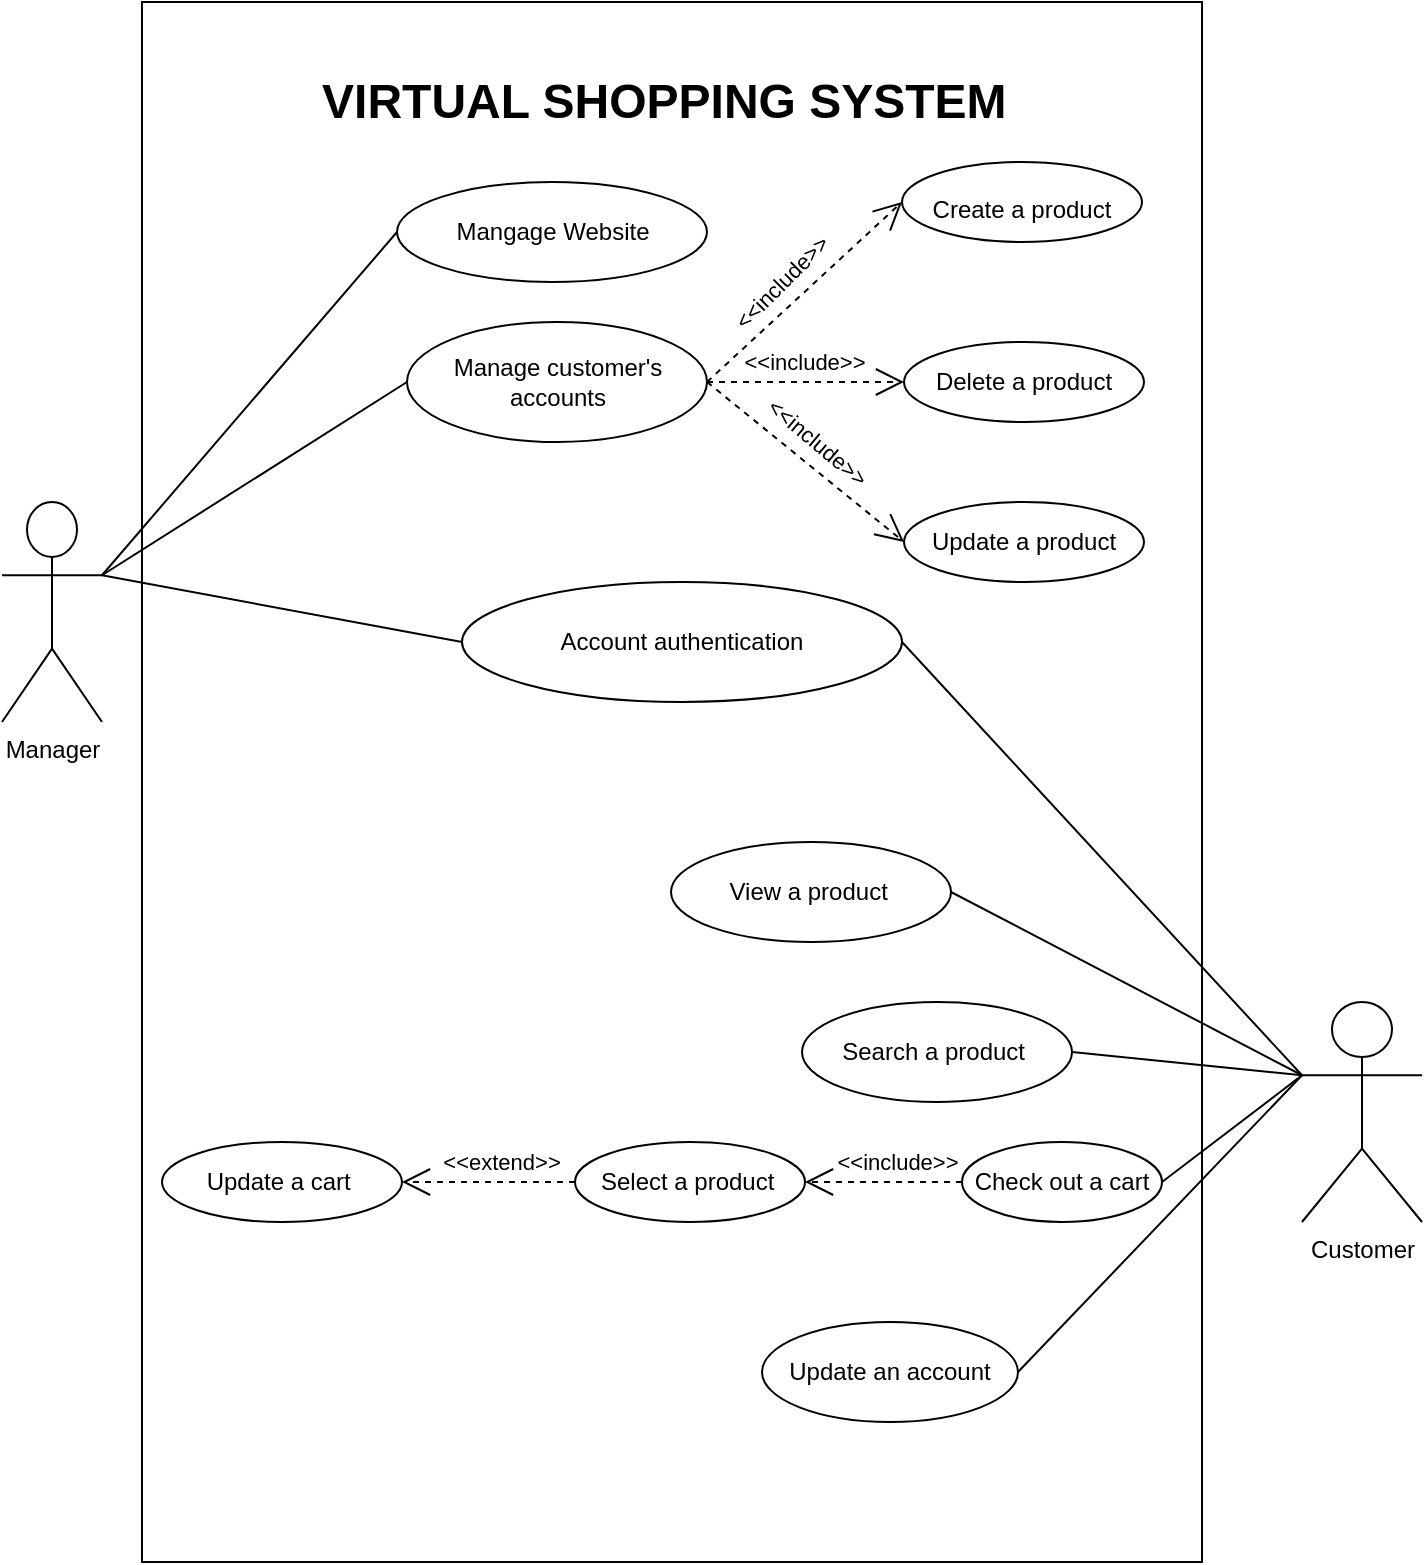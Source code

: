 <mxfile version="12.2.9" type="github" pages="1"><diagram id="D8eRf9TwgHDKiSaFIaLQ" name="Page-1"><mxGraphModel dx="1261" dy="883" grid="1" gridSize="10" guides="1" tooltips="1" connect="1" arrows="1" fold="1" page="1" pageScale="1" pageWidth="850" pageHeight="1100" math="0" shadow="0"><root><mxCell id="0"/><mxCell id="1" parent="0"/><mxCell id="vjfeRaNbsAmEagTXdHc--2" value="" style="rounded=0;whiteSpace=wrap;html=1;" vertex="1" parent="1"><mxGeometry x="140" y="60" width="530" height="780" as="geometry"/></mxCell><mxCell id="vjfeRaNbsAmEagTXdHc--3" value="Account authentication" style="ellipse;whiteSpace=wrap;html=1;" vertex="1" parent="1"><mxGeometry x="300" y="350" width="220" height="60" as="geometry"/></mxCell><mxCell id="vjfeRaNbsAmEagTXdHc--4" value="Mangage Website" style="ellipse;whiteSpace=wrap;html=1;" vertex="1" parent="1"><mxGeometry x="267.5" y="150" width="155" height="50" as="geometry"/></mxCell><mxCell id="vjfeRaNbsAmEagTXdHc--5" value="Manage customer's accounts" style="ellipse;whiteSpace=wrap;html=1;" vertex="1" parent="1"><mxGeometry x="272.5" y="220" width="150" height="60" as="geometry"/></mxCell><mxCell id="vjfeRaNbsAmEagTXdHc--7" value="View a product&amp;nbsp;" style="ellipse;whiteSpace=wrap;html=1;" vertex="1" parent="1"><mxGeometry x="404.5" y="480" width="140" height="50" as="geometry"/></mxCell><mxCell id="vjfeRaNbsAmEagTXdHc--9" value="Search a product&amp;nbsp;" style="ellipse;whiteSpace=wrap;html=1;" vertex="1" parent="1"><mxGeometry x="470" y="560" width="135" height="50" as="geometry"/></mxCell><mxCell id="vjfeRaNbsAmEagTXdHc--10" value="Update a cart&amp;nbsp;" style="ellipse;whiteSpace=wrap;html=1;" vertex="1" parent="1"><mxGeometry x="150" y="630" width="120" height="40" as="geometry"/></mxCell><mxCell id="vjfeRaNbsAmEagTXdHc--11" value="Select a product&amp;nbsp;" style="ellipse;whiteSpace=wrap;html=1;" vertex="1" parent="1"><mxGeometry x="356.5" y="630" width="115" height="40" as="geometry"/></mxCell><mxCell id="vjfeRaNbsAmEagTXdHc--12" value="Check out a cart" style="ellipse;whiteSpace=wrap;html=1;" vertex="1" parent="1"><mxGeometry x="550" y="630" width="100" height="40" as="geometry"/></mxCell><mxCell id="vjfeRaNbsAmEagTXdHc--13" value="Update an account" style="ellipse;whiteSpace=wrap;html=1;" vertex="1" parent="1"><mxGeometry x="450" y="720" width="128" height="50" as="geometry"/></mxCell><mxCell id="vjfeRaNbsAmEagTXdHc--14" value="Manager" style="shape=umlActor;verticalLabelPosition=bottom;labelBackgroundColor=#ffffff;verticalAlign=top;html=1;outlineConnect=0;" vertex="1" parent="1"><mxGeometry x="70" y="310" width="50" height="110" as="geometry"/></mxCell><mxCell id="vjfeRaNbsAmEagTXdHc--15" value="Customer" style="shape=umlActor;verticalLabelPosition=bottom;labelBackgroundColor=#ffffff;verticalAlign=top;html=1;outlineConnect=0;" vertex="1" parent="1"><mxGeometry x="720" y="560" width="60" height="110" as="geometry"/></mxCell><mxCell id="vjfeRaNbsAmEagTXdHc--16" value="" style="endArrow=none;html=1;exitX=1;exitY=0.333;exitDx=0;exitDy=0;exitPerimeter=0;entryX=0;entryY=0.5;entryDx=0;entryDy=0;" edge="1" parent="1" source="vjfeRaNbsAmEagTXdHc--14" target="vjfeRaNbsAmEagTXdHc--3"><mxGeometry width="50" height="50" relative="1" as="geometry"><mxPoint x="180" y="380" as="sourcePoint"/><mxPoint x="230" y="330" as="targetPoint"/></mxGeometry></mxCell><mxCell id="vjfeRaNbsAmEagTXdHc--18" value="" style="endArrow=none;html=1;entryX=0;entryY=0.5;entryDx=0;entryDy=0;exitX=1;exitY=0.333;exitDx=0;exitDy=0;exitPerimeter=0;" edge="1" parent="1" source="vjfeRaNbsAmEagTXdHc--14" target="vjfeRaNbsAmEagTXdHc--4"><mxGeometry width="50" height="50" relative="1" as="geometry"><mxPoint x="120" y="360" as="sourcePoint"/><mxPoint x="210" y="340" as="targetPoint"/></mxGeometry></mxCell><mxCell id="vjfeRaNbsAmEagTXdHc--19" value="" style="endArrow=none;html=1;exitX=1;exitY=0.333;exitDx=0;exitDy=0;exitPerimeter=0;entryX=0;entryY=0.5;entryDx=0;entryDy=0;" edge="1" parent="1" source="vjfeRaNbsAmEagTXdHc--14" target="vjfeRaNbsAmEagTXdHc--5"><mxGeometry width="50" height="50" relative="1" as="geometry"><mxPoint x="170" y="400" as="sourcePoint"/><mxPoint x="220" y="350" as="targetPoint"/></mxGeometry></mxCell><mxCell id="vjfeRaNbsAmEagTXdHc--20" value="" style="endArrow=none;html=1;entryX=0;entryY=0.333;entryDx=0;entryDy=0;entryPerimeter=0;exitX=1;exitY=0.5;exitDx=0;exitDy=0;" edge="1" parent="1" source="vjfeRaNbsAmEagTXdHc--3" target="vjfeRaNbsAmEagTXdHc--15"><mxGeometry width="50" height="50" relative="1" as="geometry"><mxPoint x="620" y="380" as="sourcePoint"/><mxPoint x="660" y="630" as="targetPoint"/></mxGeometry></mxCell><mxCell id="vjfeRaNbsAmEagTXdHc--24" value="" style="endArrow=none;html=1;entryX=0;entryY=0.333;entryDx=0;entryDy=0;entryPerimeter=0;exitX=1;exitY=0.5;exitDx=0;exitDy=0;" edge="1" parent="1" source="vjfeRaNbsAmEagTXdHc--7" target="vjfeRaNbsAmEagTXdHc--15"><mxGeometry width="50" height="50" relative="1" as="geometry"><mxPoint x="610" y="710" as="sourcePoint"/><mxPoint x="660" y="660" as="targetPoint"/></mxGeometry></mxCell><mxCell id="vjfeRaNbsAmEagTXdHc--25" value="" style="endArrow=none;html=1;exitX=1;exitY=0.5;exitDx=0;exitDy=0;entryX=0;entryY=0.333;entryDx=0;entryDy=0;entryPerimeter=0;" edge="1" parent="1" source="vjfeRaNbsAmEagTXdHc--9" target="vjfeRaNbsAmEagTXdHc--15"><mxGeometry width="50" height="50" relative="1" as="geometry"><mxPoint x="660" y="594" as="sourcePoint"/><mxPoint x="720" y="594" as="targetPoint"/></mxGeometry></mxCell><mxCell id="vjfeRaNbsAmEagTXdHc--27" value="" style="endArrow=none;html=1;entryX=0;entryY=0.333;entryDx=0;entryDy=0;entryPerimeter=0;exitX=1;exitY=0.5;exitDx=0;exitDy=0;" edge="1" parent="1" source="vjfeRaNbsAmEagTXdHc--12" target="vjfeRaNbsAmEagTXdHc--15"><mxGeometry width="50" height="50" relative="1" as="geometry"><mxPoint x="670" y="670" as="sourcePoint"/><mxPoint x="720" y="620" as="targetPoint"/></mxGeometry></mxCell><mxCell id="vjfeRaNbsAmEagTXdHc--32" value="" style="endArrow=open;endSize=12;dashed=1;html=1;exitX=0;exitY=0.5;exitDx=0;exitDy=0;entryX=1;entryY=0.5;entryDx=0;entryDy=0;" edge="1" parent="1" source="vjfeRaNbsAmEagTXdHc--12" target="vjfeRaNbsAmEagTXdHc--11"><mxGeometry x="0.098" y="225" width="160" relative="1" as="geometry"><mxPoint x="365" y="709.5" as="sourcePoint"/><mxPoint x="525" y="709.5" as="targetPoint"/><mxPoint as="offset"/></mxGeometry></mxCell><mxCell id="vjfeRaNbsAmEagTXdHc--34" value="" style="endArrow=open;endSize=12;dashed=1;html=1;entryX=1;entryY=0.5;entryDx=0;entryDy=0;exitX=0;exitY=0.5;exitDx=0;exitDy=0;" edge="1" parent="1" source="vjfeRaNbsAmEagTXdHc--11" target="vjfeRaNbsAmEagTXdHc--10"><mxGeometry x="1" y="100" width="160" relative="1" as="geometry"><mxPoint x="420" y="680" as="sourcePoint"/><mxPoint x="380" y="695" as="targetPoint"/><mxPoint x="100" y="90" as="offset"/></mxGeometry></mxCell><mxCell id="vjfeRaNbsAmEagTXdHc--35" value="&amp;lt;&amp;lt;include&amp;gt;&amp;gt;" style="text;html=1;strokeColor=none;fillColor=none;align=center;verticalAlign=middle;whiteSpace=wrap;rounded=0;rotation=0;fontSize=11;" vertex="1" parent="1"><mxGeometry x="497.5" y="630" width="40" height="20" as="geometry"/></mxCell><mxCell id="vjfeRaNbsAmEagTXdHc--36" value="&amp;lt;&amp;lt;extend&amp;gt;&amp;gt;" style="text;html=1;strokeColor=none;fillColor=none;align=center;verticalAlign=middle;whiteSpace=wrap;rounded=0;rotation=0;fontSize=11;" vertex="1" parent="1"><mxGeometry x="300" y="630" width="40" height="20" as="geometry"/></mxCell><mxCell id="vjfeRaNbsAmEagTXdHc--37" value="" style="endArrow=none;html=1;exitX=1;exitY=0.5;exitDx=0;exitDy=0;entryX=0;entryY=0.333;entryDx=0;entryDy=0;entryPerimeter=0;" edge="1" parent="1" source="vjfeRaNbsAmEagTXdHc--13" target="vjfeRaNbsAmEagTXdHc--15"><mxGeometry width="50" height="50" relative="1" as="geometry"><mxPoint x="660" y="695" as="sourcePoint"/><mxPoint x="720" y="600" as="targetPoint"/></mxGeometry></mxCell><mxCell id="vjfeRaNbsAmEagTXdHc--39" value="VIRTUAL SHOPPING SYSTEM&amp;nbsp;" style="text;html=1;strokeColor=none;fillColor=none;align=center;verticalAlign=middle;whiteSpace=wrap;rounded=0;fontStyle=1;fontSize=24;" vertex="1" parent="1"><mxGeometry x="168" y="70" width="473" height="80" as="geometry"/></mxCell><mxCell id="vjfeRaNbsAmEagTXdHc--40" value="" style="endArrow=open;endSize=12;dashed=1;html=1;exitX=1;exitY=0.5;exitDx=0;exitDy=0;entryX=0;entryY=0.5;entryDx=0;entryDy=0;" edge="1" parent="1" source="vjfeRaNbsAmEagTXdHc--5" target="vjfeRaNbsAmEagTXdHc--43"><mxGeometry x="0.098" y="225" width="160" relative="1" as="geometry"><mxPoint x="555" y="330" as="sourcePoint"/><mxPoint x="480" y="330" as="targetPoint"/><mxPoint as="offset"/></mxGeometry></mxCell><mxCell id="vjfeRaNbsAmEagTXdHc--41" value="" style="endArrow=open;endSize=12;dashed=1;html=1;exitX=1;exitY=0.5;exitDx=0;exitDy=0;entryX=0;entryY=0.5;entryDx=0;entryDy=0;" edge="1" parent="1" source="vjfeRaNbsAmEagTXdHc--5" target="vjfeRaNbsAmEagTXdHc--42"><mxGeometry x="0.098" y="225" width="160" relative="1" as="geometry"><mxPoint x="572.5" y="279.5" as="sourcePoint"/><mxPoint x="497.5" y="279.5" as="targetPoint"/><mxPoint as="offset"/></mxGeometry></mxCell><mxCell id="vjfeRaNbsAmEagTXdHc--42" value="&lt;span style=&quot;font-size: 12px&quot;&gt;Create a product&lt;/span&gt;" style="ellipse;whiteSpace=wrap;html=1;fontSize=24;" vertex="1" parent="1"><mxGeometry x="520" y="140" width="120" height="40" as="geometry"/></mxCell><mxCell id="vjfeRaNbsAmEagTXdHc--43" value="Delete a product" style="ellipse;whiteSpace=wrap;html=1;" vertex="1" parent="1"><mxGeometry x="521" y="230" width="120" height="40" as="geometry"/></mxCell><mxCell id="vjfeRaNbsAmEagTXdHc--44" value="" style="endArrow=open;endSize=12;dashed=1;html=1;exitX=1;exitY=0.5;exitDx=0;exitDy=0;entryX=0;entryY=0.5;entryDx=0;entryDy=0;" edge="1" parent="1" source="vjfeRaNbsAmEagTXdHc--5" target="vjfeRaNbsAmEagTXdHc--45"><mxGeometry x="0.098" y="225" width="160" relative="1" as="geometry"><mxPoint x="435" y="260" as="sourcePoint"/><mxPoint x="507.5" y="260" as="targetPoint"/><mxPoint as="offset"/></mxGeometry></mxCell><mxCell id="vjfeRaNbsAmEagTXdHc--45" value="Update a product" style="ellipse;whiteSpace=wrap;html=1;" vertex="1" parent="1"><mxGeometry x="521" y="310" width="120" height="40" as="geometry"/></mxCell><mxCell id="vjfeRaNbsAmEagTXdHc--46" value="&amp;lt;&amp;lt;include&amp;gt;&amp;gt;" style="text;html=1;strokeColor=none;fillColor=none;align=center;verticalAlign=middle;whiteSpace=wrap;rounded=0;rotation=-45;fontSize=11;" vertex="1" parent="1"><mxGeometry x="440" y="190" width="40" height="20" as="geometry"/></mxCell><mxCell id="vjfeRaNbsAmEagTXdHc--47" value="&amp;lt;&amp;lt;include&amp;gt;&amp;gt;" style="text;html=1;strokeColor=none;fillColor=none;align=center;verticalAlign=middle;whiteSpace=wrap;rounded=0;rotation=0;fontSize=11;" vertex="1" parent="1"><mxGeometry x="453" y="230" width="37" height="20" as="geometry"/></mxCell><mxCell id="vjfeRaNbsAmEagTXdHc--48" value="&amp;lt;&amp;lt;include&amp;gt;&amp;gt;" style="text;html=1;strokeColor=none;fillColor=none;align=center;verticalAlign=middle;whiteSpace=wrap;rounded=0;rotation=40;fontSize=11;" vertex="1" parent="1"><mxGeometry x="457.5" y="270" width="40" height="20" as="geometry"/></mxCell></root></mxGraphModel></diagram></mxfile>
